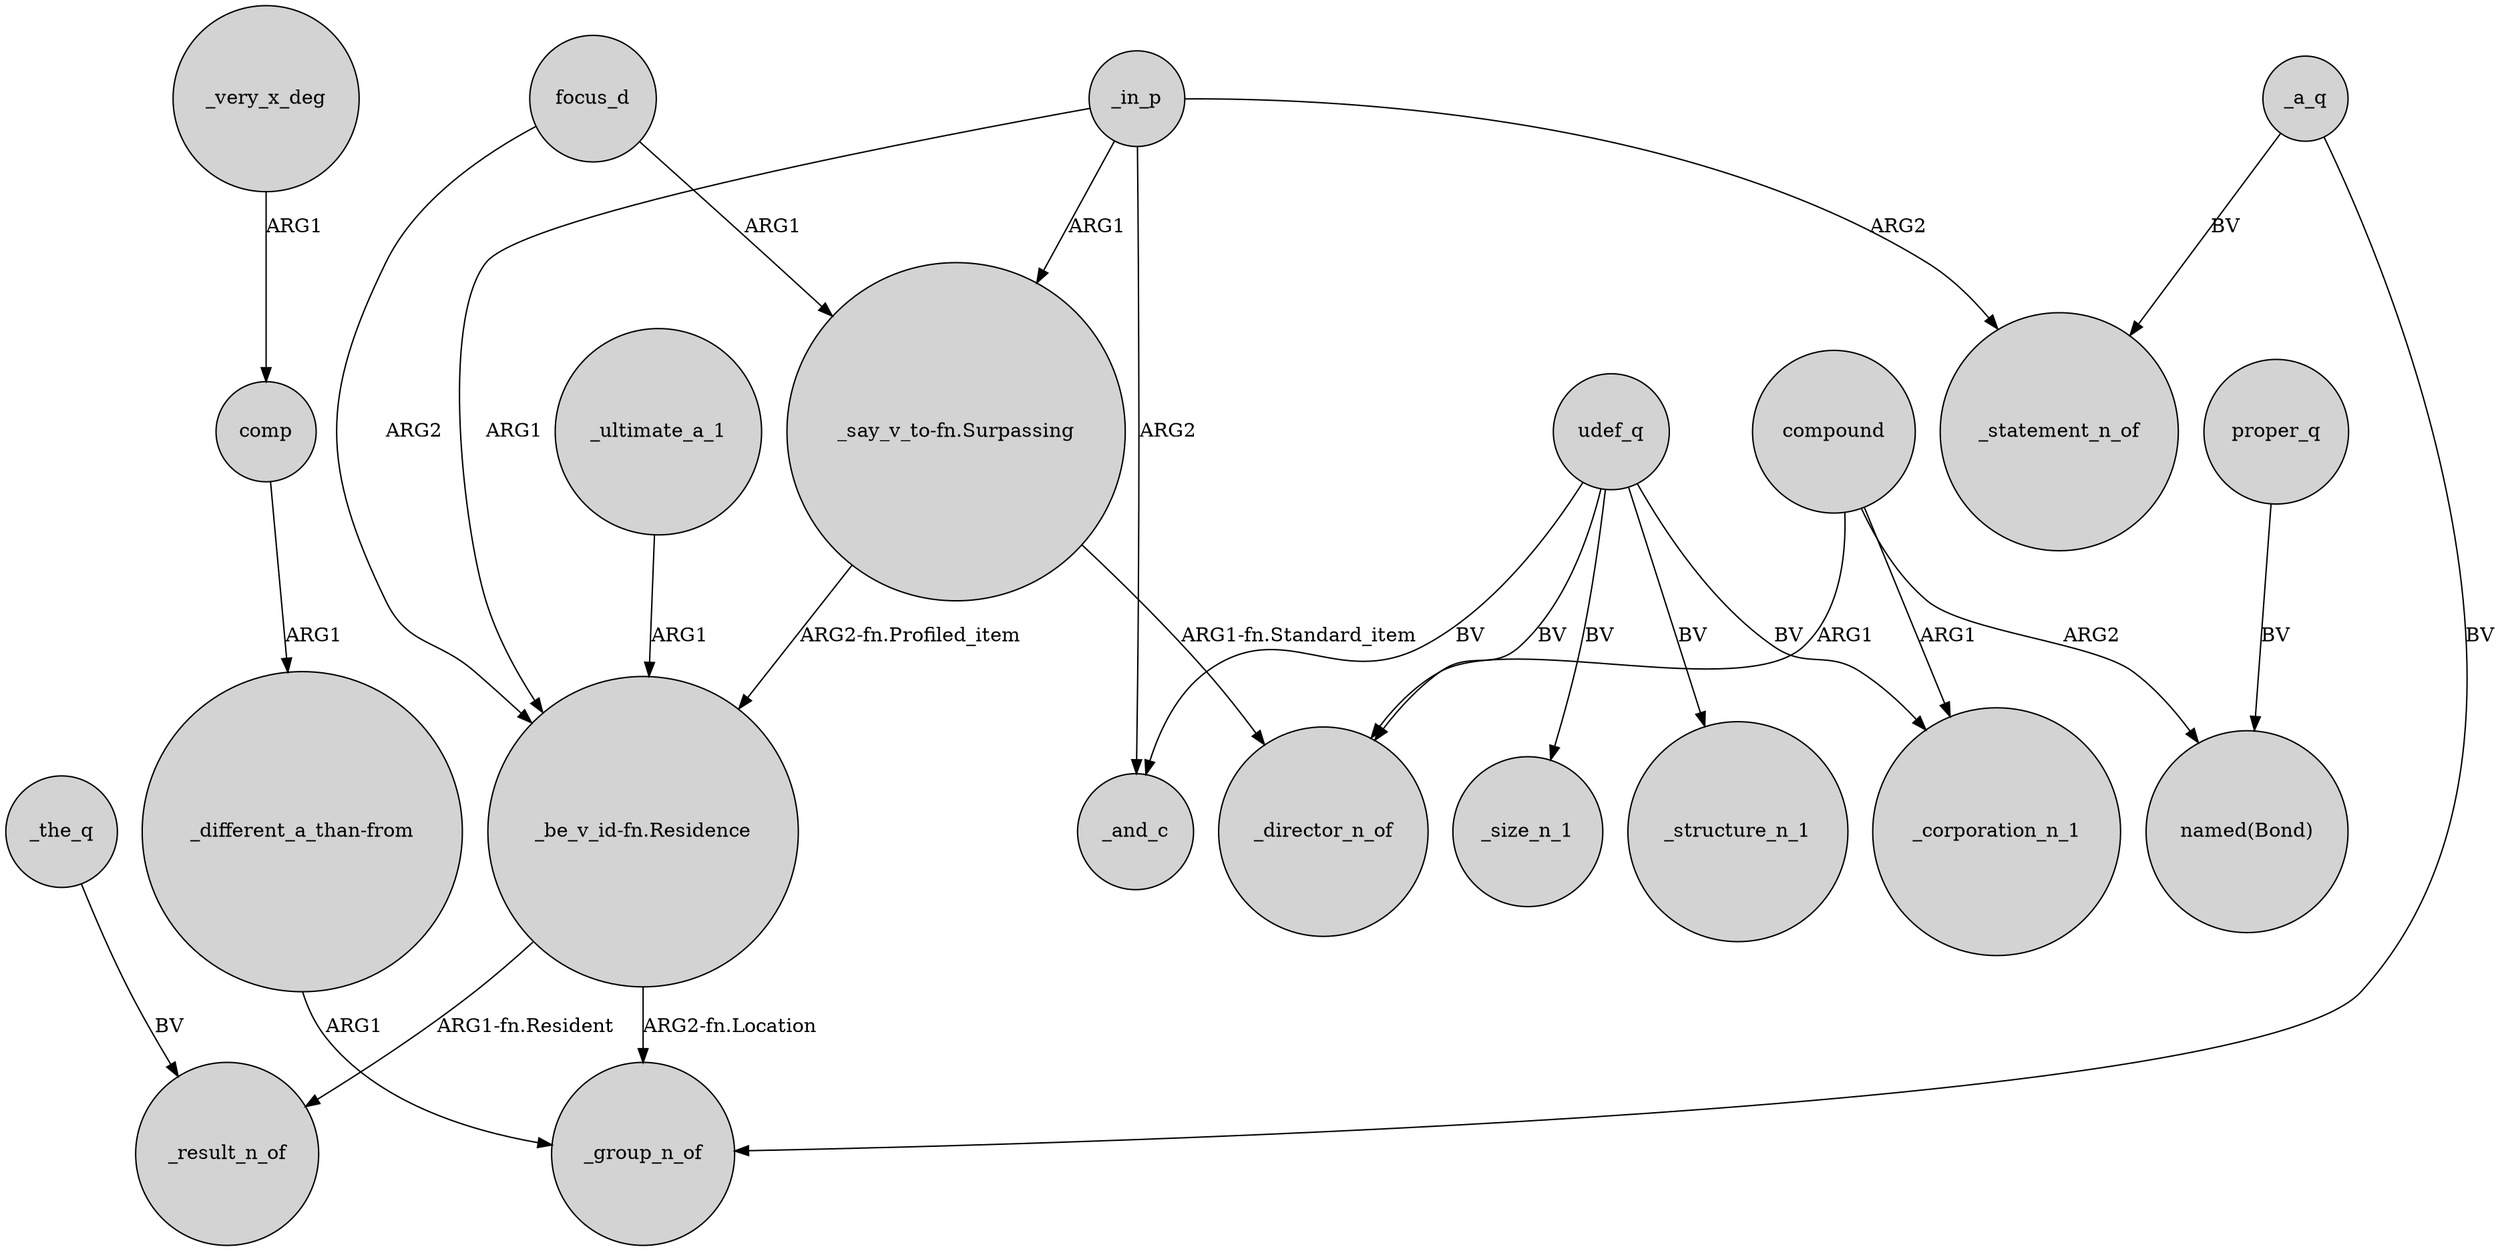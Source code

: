 digraph {
	node [shape=circle style=filled]
	udef_q -> _director_n_of [label=BV]
	udef_q -> _size_n_1 [label=BV]
	_in_p -> _and_c [label=ARG2]
	_in_p -> "_be_v_id-fn.Residence" [label=ARG1]
	"_say_v_to-fn.Surpassing" -> "_be_v_id-fn.Residence" [label="ARG2-fn.Profiled_item"]
	focus_d -> "_be_v_id-fn.Residence" [label=ARG2]
	"_be_v_id-fn.Residence" -> _result_n_of [label="ARG1-fn.Resident"]
	udef_q -> _and_c [label=BV]
	_a_q -> _group_n_of [label=BV]
	udef_q -> _structure_n_1 [label=BV]
	proper_q -> "named(Bond)" [label=BV]
	"_different_a_than-from" -> _group_n_of [label=ARG1]
	_in_p -> "_say_v_to-fn.Surpassing" [label=ARG1]
	_ultimate_a_1 -> "_be_v_id-fn.Residence" [label=ARG1]
	_the_q -> _result_n_of [label=BV]
	"_say_v_to-fn.Surpassing" -> _director_n_of [label="ARG1-fn.Standard_item"]
	comp -> "_different_a_than-from" [label=ARG1]
	_in_p -> _statement_n_of [label=ARG2]
	udef_q -> _corporation_n_1 [label=BV]
	focus_d -> "_say_v_to-fn.Surpassing" [label=ARG1]
	compound -> _director_n_of [label=ARG1]
	compound -> _corporation_n_1 [label=ARG1]
	"_be_v_id-fn.Residence" -> _group_n_of [label="ARG2-fn.Location"]
	compound -> "named(Bond)" [label=ARG2]
	_a_q -> _statement_n_of [label=BV]
	_very_x_deg -> comp [label=ARG1]
}
